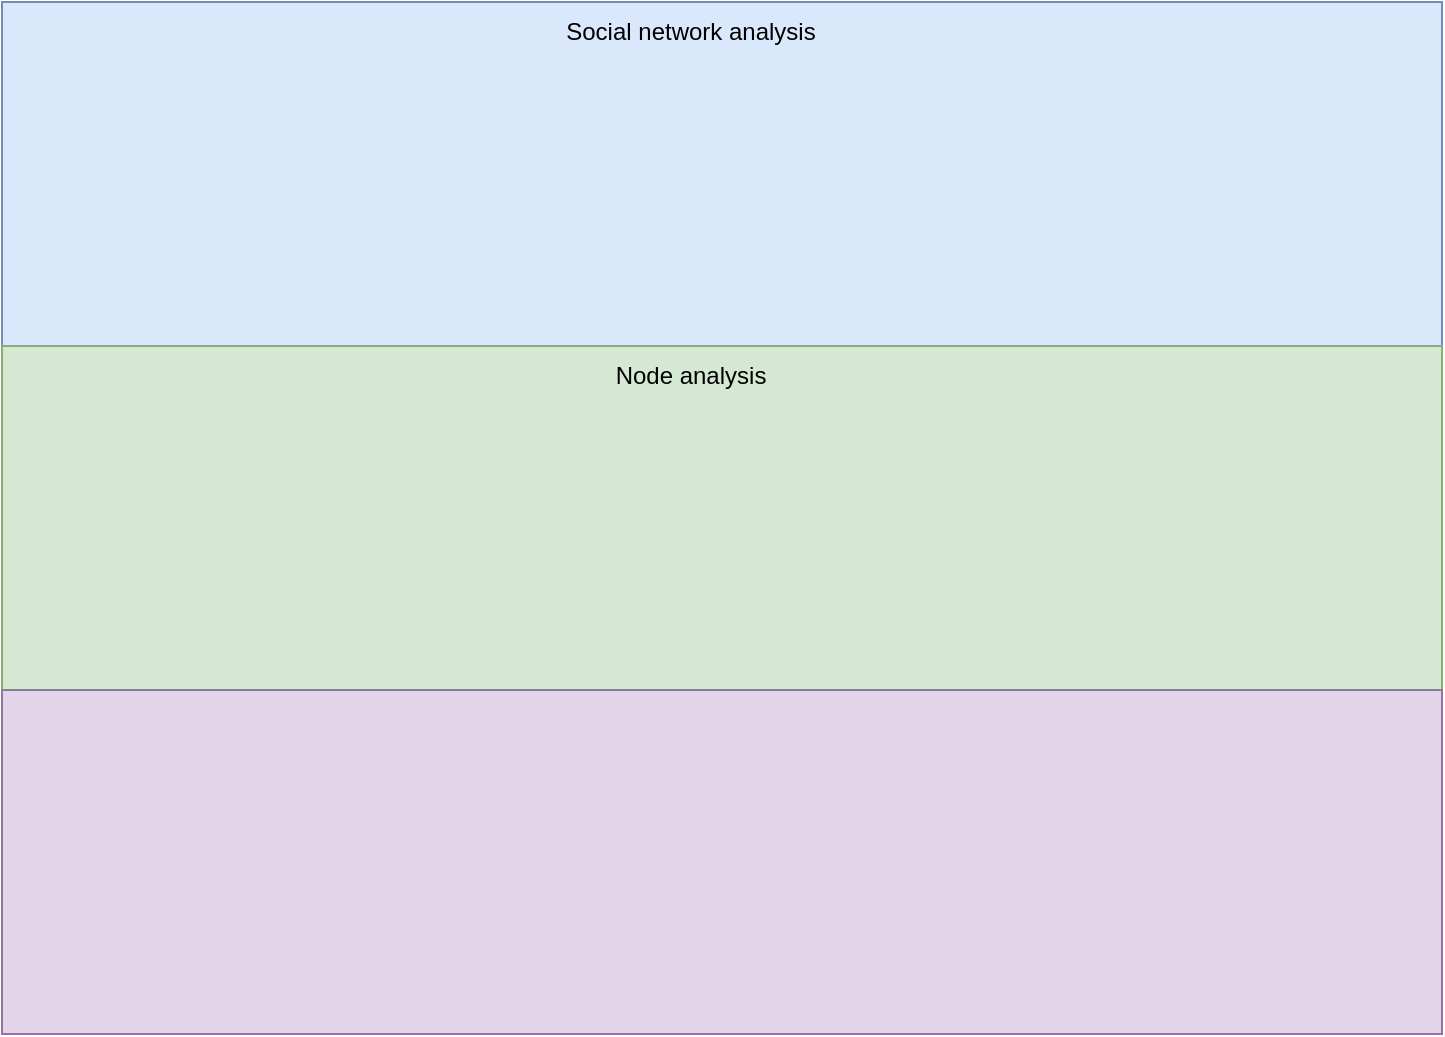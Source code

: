 <mxfile version="19.0.3" type="google" pages="3"><diagram id="W2qmgJYVO6MtO5C4lX01" name="Page-1"><mxGraphModel grid="1" page="1" gridSize="10" guides="1" tooltips="1" connect="1" arrows="1" fold="1" pageScale="1" pageWidth="1169" pageHeight="826" math="0" shadow="0"><root><mxCell id="0"/><mxCell id="1" parent="0"/><mxCell id="G7eRXKOz7vQqPsKb_-O4-6" value="" style="group" connectable="0" vertex="1" parent="1"><mxGeometry x="240" y="178" width="720" height="516" as="geometry"/></mxCell><mxCell id="G7eRXKOz7vQqPsKb_-O4-2" value="" style="rounded=0;whiteSpace=wrap;html=1;" vertex="1" parent="G7eRXKOz7vQqPsKb_-O4-6"><mxGeometry width="720" height="512" as="geometry"/></mxCell><mxCell id="G7eRXKOz7vQqPsKb_-O4-3" value="" style="rounded=0;whiteSpace=wrap;html=1;fillColor=#dae8fc;strokeColor=#6c8ebf;" vertex="1" parent="G7eRXKOz7vQqPsKb_-O4-6"><mxGeometry width="720" height="172" as="geometry"/></mxCell><mxCell id="G7eRXKOz7vQqPsKb_-O4-4" value="" style="rounded=0;whiteSpace=wrap;html=1;fillColor=#d5e8d4;strokeColor=#82b366;" vertex="1" parent="G7eRXKOz7vQqPsKb_-O4-6"><mxGeometry y="172" width="720" height="172" as="geometry"/></mxCell><mxCell id="G7eRXKOz7vQqPsKb_-O4-5" value="" style="rounded=0;whiteSpace=wrap;html=1;fillColor=#e1d5e7;strokeColor=#9673a6;" vertex="1" parent="G7eRXKOz7vQqPsKb_-O4-6"><mxGeometry y="344" width="720" height="172" as="geometry"/></mxCell><mxCell id="G7eRXKOz7vQqPsKb_-O4-7" value="Social network analysis" style="text;html=1;strokeColor=none;fillColor=none;align=center;verticalAlign=middle;whiteSpace=wrap;rounded=0;" vertex="1" parent="G7eRXKOz7vQqPsKb_-O4-6"><mxGeometry x="252" width="185" height="30" as="geometry"/></mxCell><mxCell id="G7eRXKOz7vQqPsKb_-O4-8" value="Node analysis" style="text;html=1;strokeColor=none;fillColor=none;align=center;verticalAlign=middle;whiteSpace=wrap;rounded=0;" vertex="1" parent="G7eRXKOz7vQqPsKb_-O4-6"><mxGeometry x="252" y="172" width="185" height="30" as="geometry"/></mxCell></root></mxGraphModel></diagram><diagram id="fN1jweYEbSEQJOqir9Je" name="Page-2"><mxGraphModel grid="1" page="1" gridSize="10" guides="1" tooltips="1" connect="1" arrows="1" fold="1" pageScale="1" pageWidth="827" pageHeight="1169" math="0" shadow="0"><root><mxCell id="0"/><mxCell id="1" parent="0"/><mxCell id="KoQ0Vh3nMcj4P-wwTz_v-1" value="start" style="rounded=1;whiteSpace=wrap;html=1;" vertex="1" parent="1"><mxGeometry x="310" y="80" width="120" height="60" as="geometry"/></mxCell><mxCell id="KoQ0Vh3nMcj4P-wwTz_v-2" value="analyze data structure" style="rounded=1;whiteSpace=wrap;html=1;" vertex="1" parent="1"><mxGeometry x="310" y="200" width="120" height="60" as="geometry"/></mxCell><mxCell id="KoQ0Vh3nMcj4P-wwTz_v-4" value="Networks aren't that simple. At the start we need to find where this network is. There is many kinds of realtionships, and it can be really complicated" style="text;html=1;strokeColor=none;fillColor=none;align=center;verticalAlign=middle;whiteSpace=wrap;rounded=0;" vertex="1" parent="1"><mxGeometry x="470" y="200" width="300" height="70" as="geometry"/></mxCell><mxCell id="KoQ0Vh3nMcj4P-wwTz_v-5" value="basic network analysis" style="rounded=1;whiteSpace=wrap;html=1;" vertex="1" parent="1"><mxGeometry x="310" y="310" width="120" height="60" as="geometry"/></mxCell><mxCell id="KoQ0Vh3nMcj4P-wwTz_v-6" value="Find most important nodes. Centralities itd" style="text;html=1;strokeColor=none;fillColor=none;align=center;verticalAlign=middle;whiteSpace=wrap;rounded=0;" vertex="1" parent="1"><mxGeometry x="470" y="305" width="300" height="70" as="geometry"/></mxCell><mxCell id="KoQ0Vh3nMcj4P-wwTz_v-7" value="in depth node analysis" style="rounded=1;whiteSpace=wrap;html=1;" vertex="1" parent="1"><mxGeometry x="310" y="400" width="120" height="60" as="geometry"/></mxCell><mxCell id="KoQ0Vh3nMcj4P-wwTz_v-8" value="text is some nodes can be analyzed" style="text;html=1;strokeColor=none;fillColor=none;align=center;verticalAlign=middle;whiteSpace=wrap;rounded=0;" vertex="1" parent="1"><mxGeometry x="470" y="395" width="300" height="70" as="geometry"/></mxCell><mxCell id="KoQ0Vh3nMcj4P-wwTz_v-9" value="create new graph from text" style="rounded=1;whiteSpace=wrap;html=1;" vertex="1" parent="1"><mxGeometry x="310" y="480" width="120" height="60" as="geometry"/></mxCell><mxCell id="KoQ0Vh3nMcj4P-wwTz_v-10" value="new nodes relationships" style="text;html=1;strokeColor=none;fillColor=none;align=center;verticalAlign=middle;whiteSpace=wrap;rounded=0;" vertex="1" parent="1"><mxGeometry x="460" y="480" width="300" height="70" as="geometry"/></mxCell><mxCell id="KoQ0Vh3nMcj4P-wwTz_v-12" value="Main goal is to explain" style="ellipse;whiteSpace=wrap;html=1;" vertex="1" parent="1"><mxGeometry x="300" y="620" width="120" height="80" as="geometry"/></mxCell><mxCell id="KoQ0Vh3nMcj4P-wwTz_v-13" value="process of analysis" style="shape=hexagon;perimeter=hexagonPerimeter2;whiteSpace=wrap;html=1;fixedSize=1;" vertex="1" parent="1"><mxGeometry x="70" y="720" width="120" height="80" as="geometry"/></mxCell><mxCell id="KoQ0Vh3nMcj4P-wwTz_v-14" value="method of analysis" style="shape=hexagon;perimeter=hexagonPerimeter2;whiteSpace=wrap;html=1;fixedSize=1;" vertex="1" parent="1"><mxGeometry x="300" y="730" width="120" height="80" as="geometry"/></mxCell><mxCell id="KoQ0Vh3nMcj4P-wwTz_v-15" value="result of analyses" style="shape=hexagon;perimeter=hexagonPerimeter2;whiteSpace=wrap;html=1;fixedSize=1;" vertex="1" parent="1"><mxGeometry x="500" y="720" width="120" height="80" as="geometry"/></mxCell></root></mxGraphModel></diagram><diagram id="le-YH5ec_yz1LPug8VAZ" name="Page-3"><mxGraphModel grid="1" page="1" gridSize="10" guides="1" tooltips="1" connect="1" arrows="1" fold="1" pageScale="1" pageWidth="827" pageHeight="1169" math="0" shadow="0"><root><mxCell id="0"/><mxCell id="1" parent="0"/><mxCell id="g2Tsb7K7fhkYJJWKlHO6-4" value="" style="swimlane;startSize=0;" vertex="1" parent="1"><mxGeometry x="50" y="100" width="380" height="370" as="geometry"><mxRectangle x="20" y="70" width="50" height="40" as="alternateBounds"/></mxGeometry></mxCell><mxCell id="g2Tsb7K7fhkYJJWKlHO6-9" value="1" style="edgeStyle=orthogonalEdgeStyle;rounded=0;orthogonalLoop=1;jettySize=auto;html=1;" edge="1" parent="g2Tsb7K7fhkYJJWKlHO6-4" source="g2Tsb7K7fhkYJJWKlHO6-5" target="g2Tsb7K7fhkYJJWKlHO6-7"><mxGeometry relative="1" as="geometry"/></mxCell><mxCell id="g2Tsb7K7fhkYJJWKlHO6-5" value="&lt;div&gt;Paper&lt;/div&gt;&lt;div&gt;Year:int&lt;/div&gt;&lt;div&gt;Title:str&lt;/div&gt;&lt;div&gt;Abstract:str&lt;br&gt;&lt;/div&gt;" style="ellipse;whiteSpace=wrap;html=1;" vertex="1" parent="g2Tsb7K7fhkYJJWKlHO6-4"><mxGeometry x="80" y="60" width="120" height="80" as="geometry"/></mxCell><mxCell id="g2Tsb7K7fhkYJJWKlHO6-6" value="cites" style="edgeStyle=orthogonalEdgeStyle;rounded=0;orthogonalLoop=1;jettySize=auto;html=1;" edge="1" parent="g2Tsb7K7fhkYJJWKlHO6-4" source="g2Tsb7K7fhkYJJWKlHO6-5" target="g2Tsb7K7fhkYJJWKlHO6-5"><mxGeometry relative="1" as="geometry"/></mxCell><mxCell id="g2Tsb7K7fhkYJJWKlHO6-7" value="&lt;div&gt;Tag&lt;/div&gt;&lt;div&gt;name:str&lt;br&gt;&lt;/div&gt;" style="ellipse;whiteSpace=wrap;html=1;" vertex="1" parent="g2Tsb7K7fhkYJJWKlHO6-4"><mxGeometry x="160" y="200" width="120" height="80" as="geometry"/></mxCell></root></mxGraphModel></diagram></mxfile>